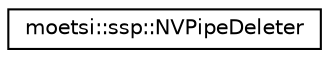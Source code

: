digraph "Graphical Class Hierarchy"
{
 // LATEX_PDF_SIZE
  edge [fontname="Helvetica",fontsize="10",labelfontname="Helvetica",labelfontsize="10"];
  node [fontname="Helvetica",fontsize="10",shape=record];
  rankdir="LR";
  Node0 [label="moetsi::ssp::NVPipeDeleter",height=0.2,width=0.4,color="black", fillcolor="white", style="filled",URL="$structmoetsi_1_1ssp_1_1NVPipeDeleter.html",tooltip=" "];
}
